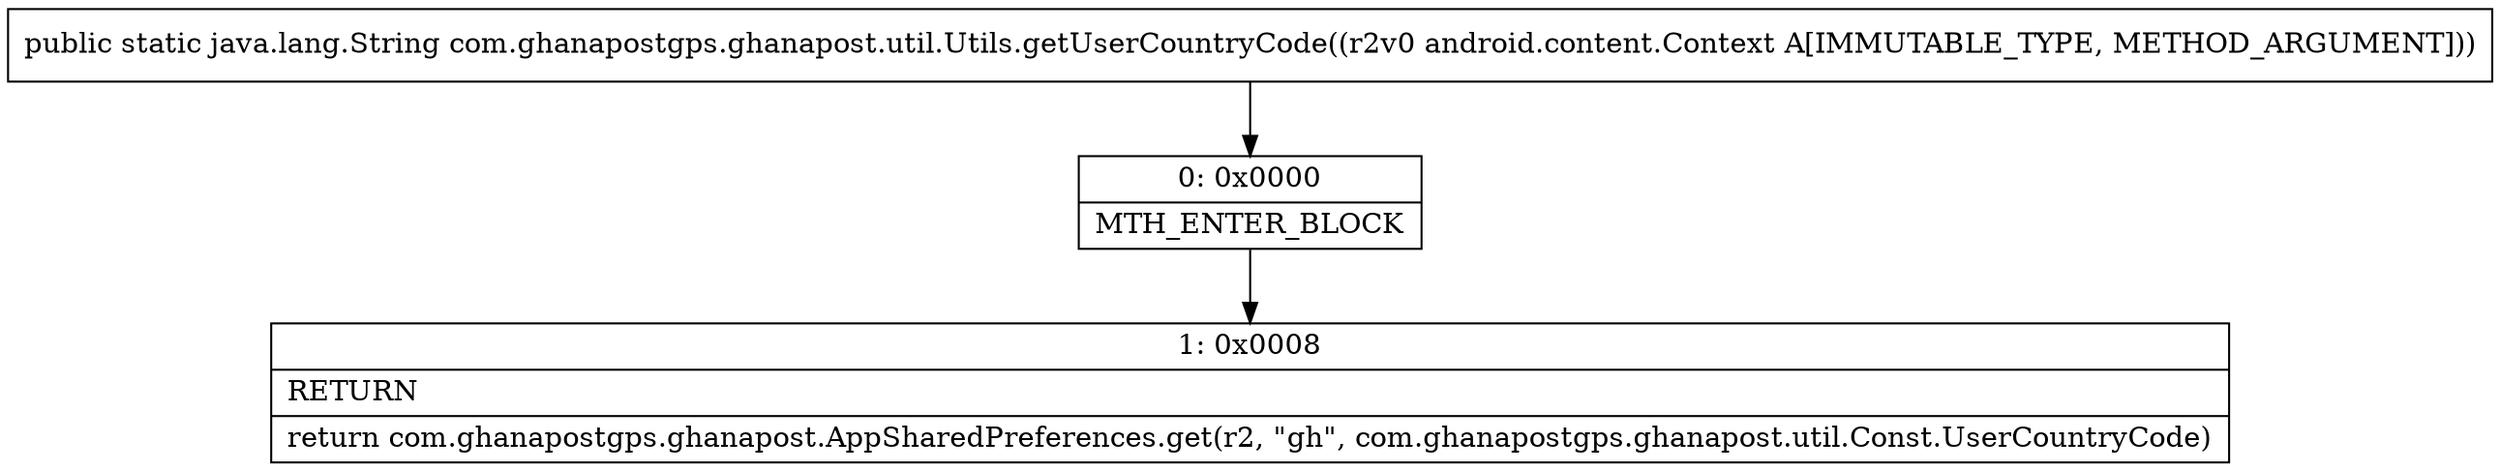 digraph "CFG forcom.ghanapostgps.ghanapost.util.Utils.getUserCountryCode(Landroid\/content\/Context;)Ljava\/lang\/String;" {
Node_0 [shape=record,label="{0\:\ 0x0000|MTH_ENTER_BLOCK\l}"];
Node_1 [shape=record,label="{1\:\ 0x0008|RETURN\l|return com.ghanapostgps.ghanapost.AppSharedPreferences.get(r2, \"gh\", com.ghanapostgps.ghanapost.util.Const.UserCountryCode)\l}"];
MethodNode[shape=record,label="{public static java.lang.String com.ghanapostgps.ghanapost.util.Utils.getUserCountryCode((r2v0 android.content.Context A[IMMUTABLE_TYPE, METHOD_ARGUMENT])) }"];
MethodNode -> Node_0;
Node_0 -> Node_1;
}

